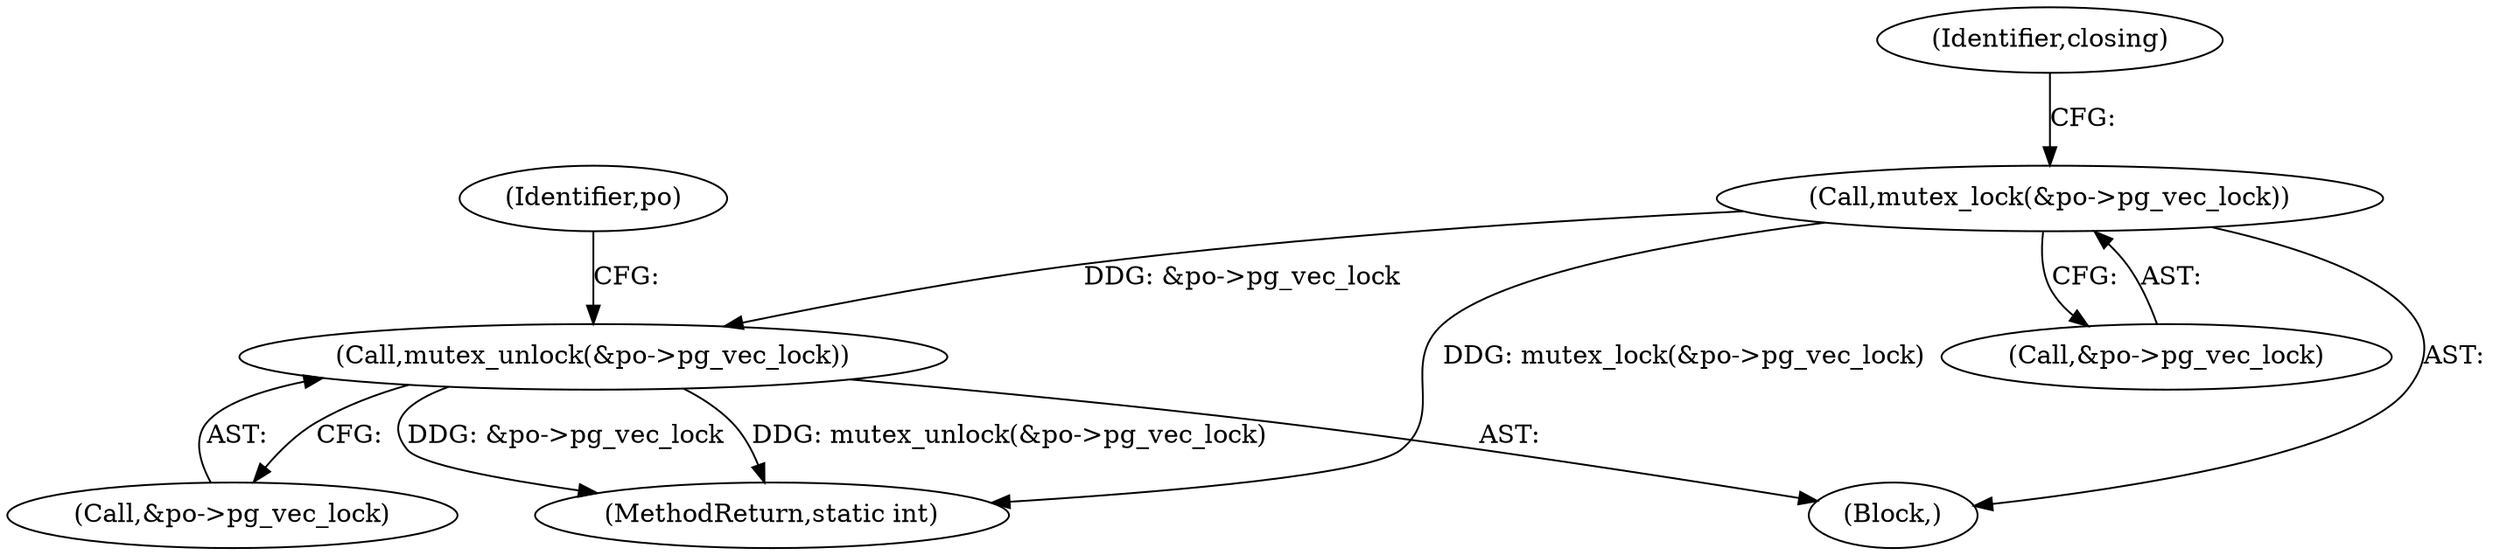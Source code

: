 digraph "0_linux_84ac7260236a49c79eede91617700174c2c19b0c@API" {
"1000534" [label="(Call,mutex_unlock(&po->pg_vec_lock))"];
"1000429" [label="(Call,mutex_lock(&po->pg_vec_lock))"];
"1000587" [label="(MethodReturn,static int)"];
"1000534" [label="(Call,mutex_unlock(&po->pg_vec_lock))"];
"1000535" [label="(Call,&po->pg_vec_lock)"];
"1000429" [label="(Call,mutex_lock(&po->pg_vec_lock))"];
"1000542" [label="(Identifier,po)"];
"1000436" [label="(Identifier,closing)"];
"1000112" [label="(Block,)"];
"1000430" [label="(Call,&po->pg_vec_lock)"];
"1000534" -> "1000112"  [label="AST: "];
"1000534" -> "1000535"  [label="CFG: "];
"1000535" -> "1000534"  [label="AST: "];
"1000542" -> "1000534"  [label="CFG: "];
"1000534" -> "1000587"  [label="DDG: mutex_unlock(&po->pg_vec_lock)"];
"1000534" -> "1000587"  [label="DDG: &po->pg_vec_lock"];
"1000429" -> "1000534"  [label="DDG: &po->pg_vec_lock"];
"1000429" -> "1000112"  [label="AST: "];
"1000429" -> "1000430"  [label="CFG: "];
"1000430" -> "1000429"  [label="AST: "];
"1000436" -> "1000429"  [label="CFG: "];
"1000429" -> "1000587"  [label="DDG: mutex_lock(&po->pg_vec_lock)"];
}
